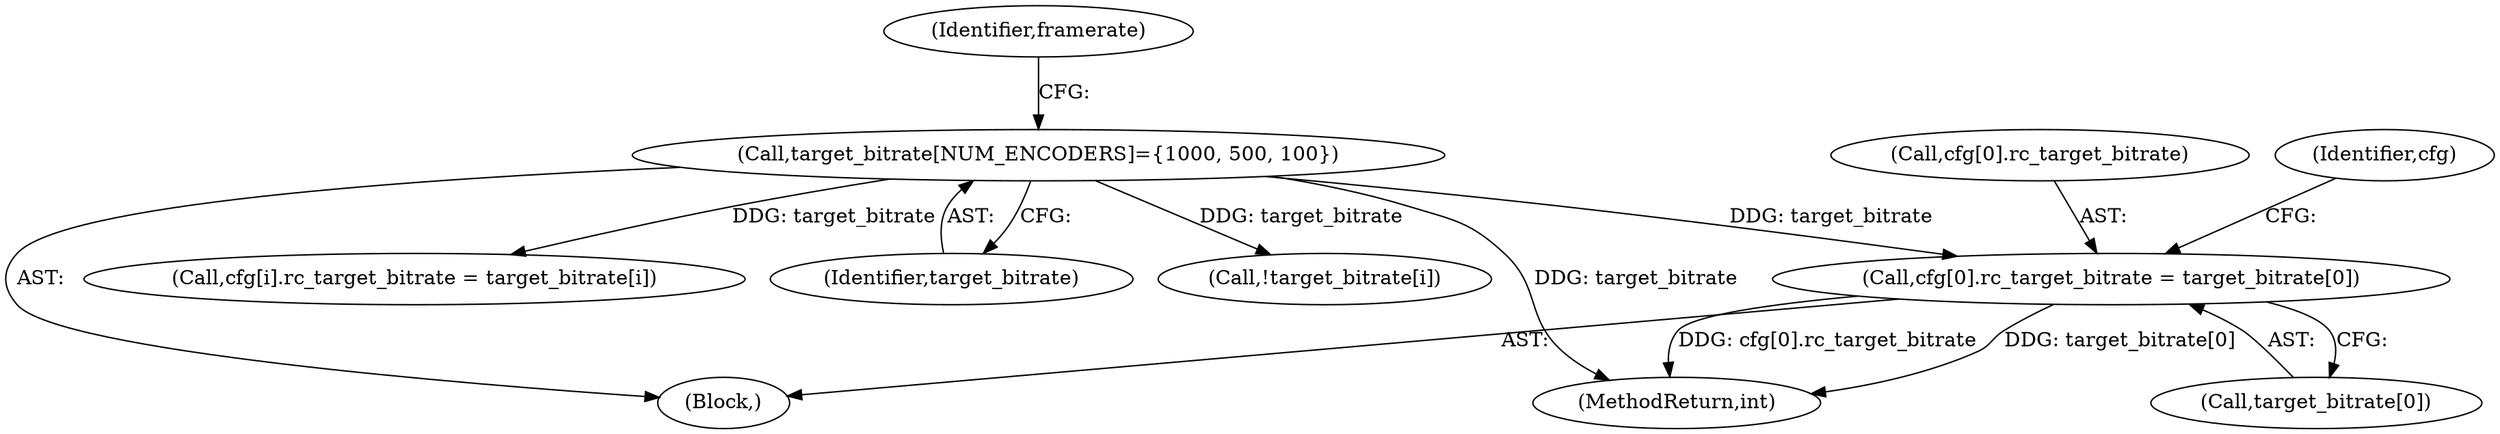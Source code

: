digraph "0_Android_5a9753fca56f0eeb9f61e342b2fccffc364f9426_22@array" {
"1000454" [label="(Call,cfg[0].rc_target_bitrate = target_bitrate[0])"];
"1000175" [label="(Call,target_bitrate[NUM_ENCODERS]={1000, 500, 100})"];
"1001296" [label="(MethodReturn,int)"];
"1000175" [label="(Call,target_bitrate[NUM_ENCODERS]={1000, 500, 100})"];
"1000179" [label="(Identifier,framerate)"];
"1000455" [label="(Call,cfg[0].rc_target_bitrate)"];
"1000509" [label="(Call,cfg[i].rc_target_bitrate = target_bitrate[i])"];
"1000260" [label="(Call,!target_bitrate[i])"];
"1000467" [label="(Identifier,cfg)"];
"1000176" [label="(Identifier,target_bitrate)"];
"1000460" [label="(Call,target_bitrate[0])"];
"1000135" [label="(Block,)"];
"1000454" [label="(Call,cfg[0].rc_target_bitrate = target_bitrate[0])"];
"1000454" -> "1000135"  [label="AST: "];
"1000454" -> "1000460"  [label="CFG: "];
"1000455" -> "1000454"  [label="AST: "];
"1000460" -> "1000454"  [label="AST: "];
"1000467" -> "1000454"  [label="CFG: "];
"1000454" -> "1001296"  [label="DDG: cfg[0].rc_target_bitrate"];
"1000454" -> "1001296"  [label="DDG: target_bitrate[0]"];
"1000175" -> "1000454"  [label="DDG: target_bitrate"];
"1000175" -> "1000135"  [label="AST: "];
"1000175" -> "1000176"  [label="CFG: "];
"1000176" -> "1000175"  [label="AST: "];
"1000179" -> "1000175"  [label="CFG: "];
"1000175" -> "1001296"  [label="DDG: target_bitrate"];
"1000175" -> "1000260"  [label="DDG: target_bitrate"];
"1000175" -> "1000509"  [label="DDG: target_bitrate"];
}

